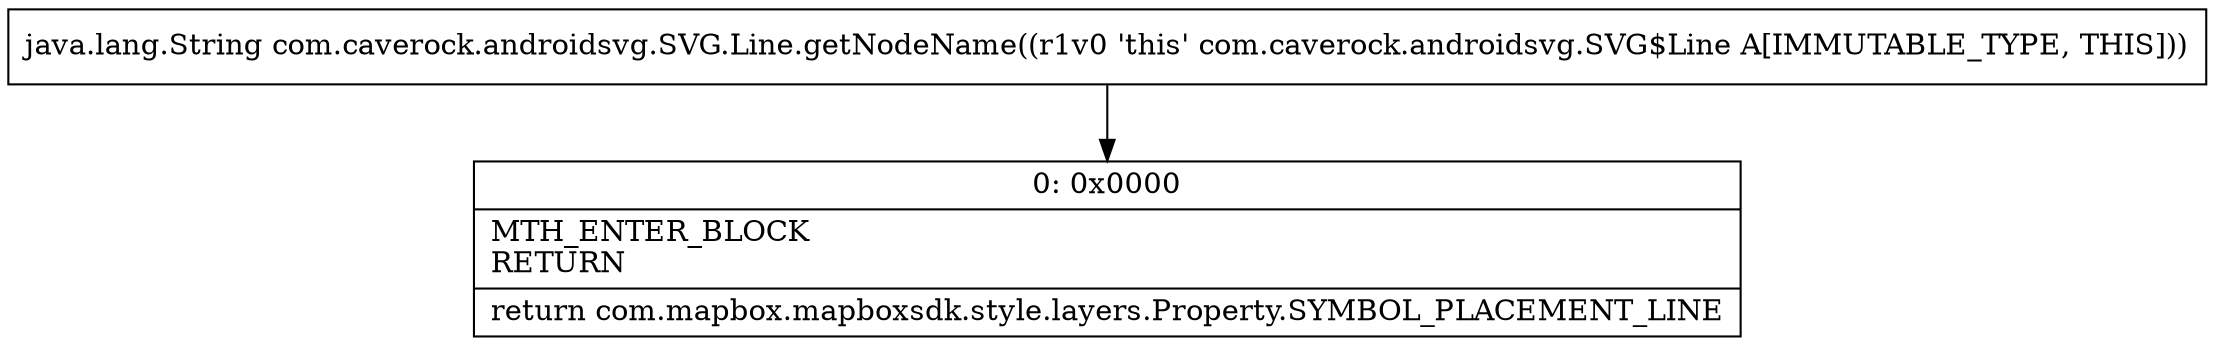 digraph "CFG forcom.caverock.androidsvg.SVG.Line.getNodeName()Ljava\/lang\/String;" {
Node_0 [shape=record,label="{0\:\ 0x0000|MTH_ENTER_BLOCK\lRETURN\l|return com.mapbox.mapboxsdk.style.layers.Property.SYMBOL_PLACEMENT_LINE\l}"];
MethodNode[shape=record,label="{java.lang.String com.caverock.androidsvg.SVG.Line.getNodeName((r1v0 'this' com.caverock.androidsvg.SVG$Line A[IMMUTABLE_TYPE, THIS])) }"];
MethodNode -> Node_0;
}

